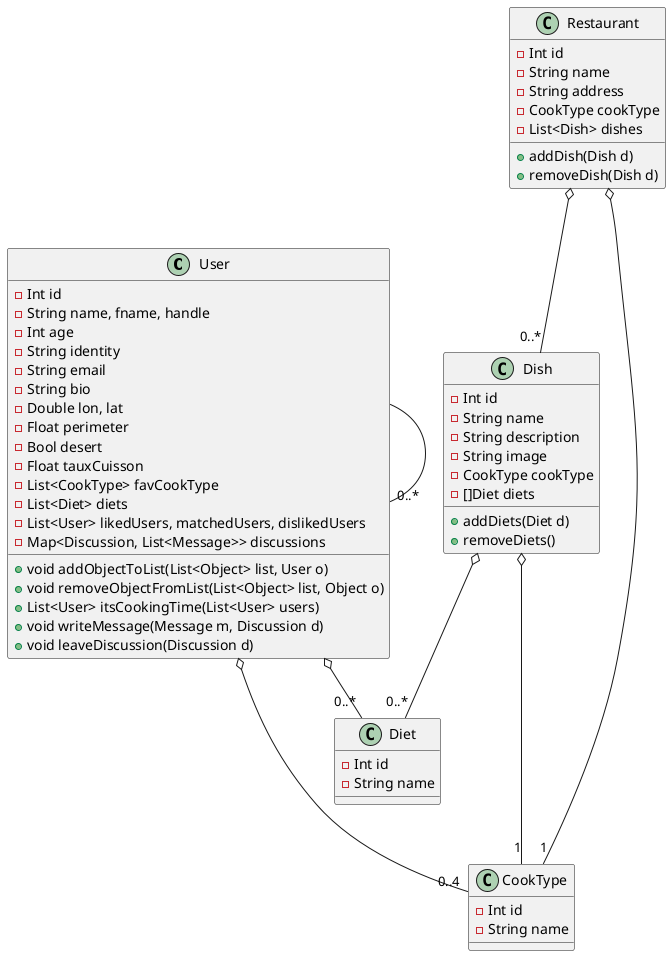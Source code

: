 @startuml 
    Class "User" as person{
   
        - Int id
        - String name, fname, handle
        - Int age
        - String identity
        - String email
        - String bio
        - Double lon, lat
        - Float perimeter
        - Bool desert
        - Float tauxCuisson 
        - List<CookType> favCookType
        - List<Diet> diets
        - List<User> likedUsers, matchedUsers, dislikedUsers
        - Map<Discussion, List<Message>> discussions

        + void addObjectToList(List<Object> list, User o)
        + void removeObjectFromList(List<Object> list, Object o)
        + List<User> itsCookingTime(List<User> users)
        + void writeMessage(Message m, Discussion d)
        + void leaveDiscussion(Discussion d)
    }

    Class "CookType" as cookType{
        - Int id
        - String name
    }

    Class "Diet" as diet{
        - Int id
        - String name
    }

    Class "Dish" as dish{
        - Int id
        - String name
        - String description
        - String image
        - CookType cookType
        - []Diet diets

        + addDiets(Diet d)
        + removeDiets()

    }

    Class "Restaurant" as restaurant{
        - Int id
        - String name
        - String address
        - CookType cookType
        - List<Dish> dishes

        + addDish(Dish d)
        + removeDish(Dish d)
    }


    /'Class "Message" as messaging{
        - String messages        
        - DateTime timestamp
        - Person sender
        - Discussion discussion
    }

    Class "Discussion" as discuss{
        - []Message messages
        - Person[] participants
        - Observable observable

        + Message addMsg(Message m)
        + Message updateMessages(Message m)
        + void removeMsg(Message m)
    }

    Interface "MessagingSystemObserver" as observer{
        - void update()
    }

    Class "MessagingSystemObservable" as observable{
        - List<User> observers
        - void addObserver(Observer o)
        - void removeObserver(Observer o)
        - void notifyObservers()
    }'/

    person o-- "0..4" cookType
    person o-- "0..*" diet
    person - "0..*" person

    dish o--- "1" cookType
    dish o-- "0..*" diet
    
    /'discuss "1" *-- "0..*" messaging
    messaging "1" -- "1" person
    person "2" *-- "0..*" discuss'/

    restaurant o-- "1" cookType
    restaurant o-- "0..*" dish

    /'discuss "1" *-- "0..*" observable
    observable ..|> observer'/

@enduml